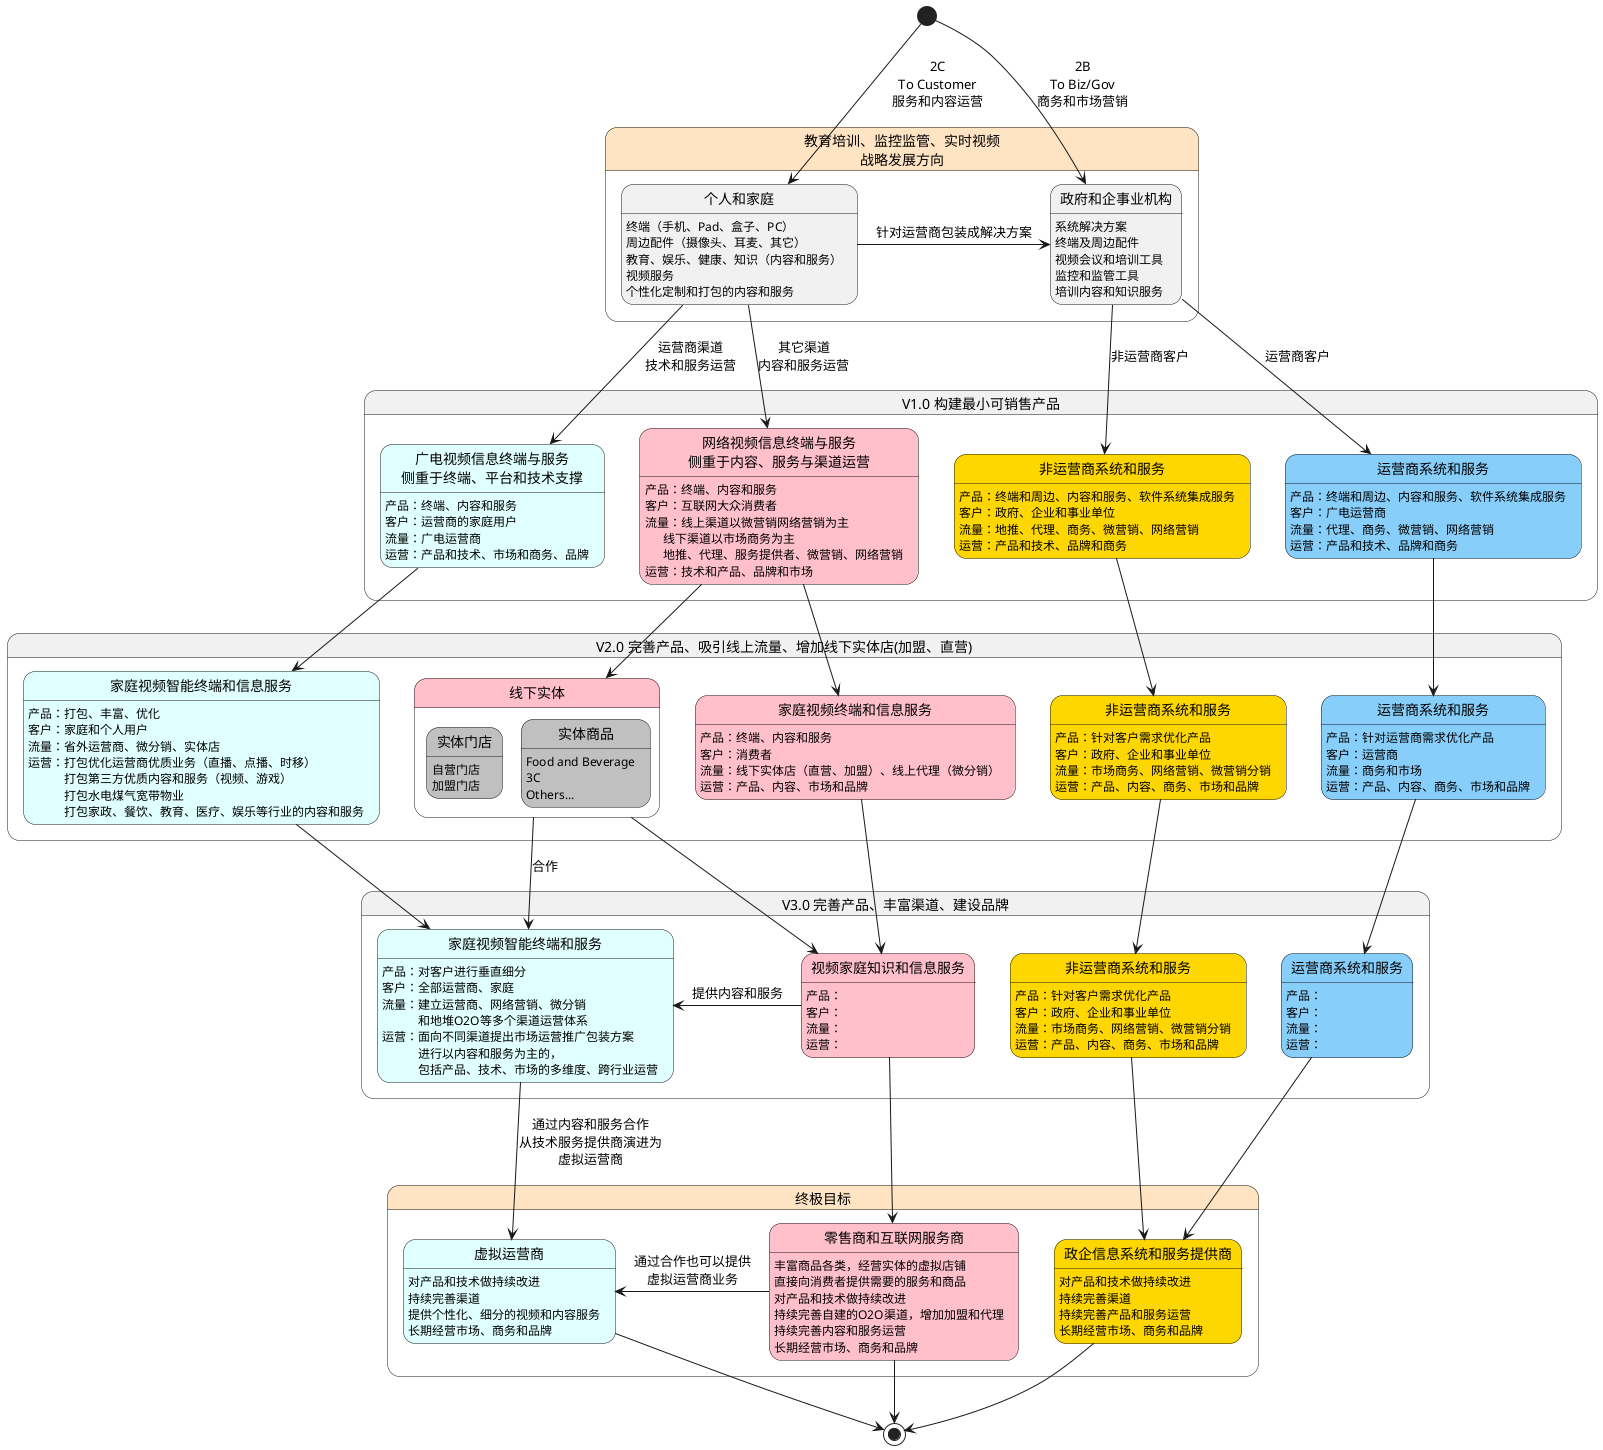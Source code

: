 
@startuml

!define color1 #DeepSkyBlue
!define color2 #LightCyan
!define color3 #LightSkyBlue
!define color4 #Pink

state "教育培训、监控监管、实时视频\n战略发展方向" as DIRECT #Bisque{
  state "个人和家庭" as 2C
    2C: 终端（手机、Pad、盒子、PC）
    2C: 周边配件（摄像头、耳麦、其它）
    2C: 教育、娱乐、健康、知识（内容和服务）
    2C: 视频服务
    2C: 个性化定制和打包的内容和服务

  state "政府和企事业机构" as 2B
    2B: 系统解决方案
    2B: 终端及周边配件
    2B: 视频会议和培训工具
    2B: 监控和监管工具
    2B: 培训内容和知识服务

  2C -> 2B : 针对运营商包装成解决方案
}

[*] --> 2C : 2C\nTo Customer\n服务和内容运营
[*] --> 2B : 2B\nTo Biz/Gov\n商务和市场营销


state "V1.0 构建最小可销售产品" as V1{

  state "广电视频信息终端与服务\n侧重于终端、平台和技术支撑" as Carrier2C_V1 color2
    Carrier2C_V1: 产品：终端、内容和服务
    Carrier2C_V1: 客户：运营商的家庭用户
    Carrier2C_V1: 流量：广电运营商
    Carrier2C_V1: 运营：产品和技术、市场和商务、品牌

  state "网络视频信息终端与服务\n侧重于内容、服务与渠道运营" as Self2C_V1 color4
    Self2C_V1: 产品：终端、内容和服务
    Self2C_V1: 客户：互联网大众消费者
    Self2C_V1: 流量：线上渠道以微营销网络营销为主\n      线下渠道以市场商务为主\n      地推、代理、服务提供者、微营销、网络营销
    Self2C_V1: 运营：技术和产品、品牌和市场

  state "非运营商系统和服务" as 2B_V1 #Gold
    2B_V1: 产品：终端和周边、内容和服务、软件系统集成服务
    2B_V1: 客户：政府、企业和事业单位
    2B_V1: 流量：地推、代理、商务、微营销、网络营销
    2B_V1: 运营：产品和技术、品牌和商务

  state "运营商系统和服务" as 2Carrier_V1 color3
    2Carrier_V1: 产品：终端和周边、内容和服务、软件系统集成服务
    2Carrier_V1: 客户：广电运营商
    2Carrier_V1: 流量：代理、商务、微营销、网络营销
    2Carrier_V1: 运营：产品和技术、品牌和商务
}

2C --> Carrier2C_V1 : 运营商渠道\n技术和服务运营
2C --> Self2C_V1 : 其它渠道\n内容和服务运营
2B --> 2B_V1 : 非运营商客户
2B --> 2Carrier_V1 : 运营商客户


state "V2.0 完善产品、吸引线上流量、增加线下实体店(加盟、直营)" as V2{

  state "家庭视频智能终端和信息服务" as Carrier2C_V2 color2
    Carrier2C_V2: 产品：打包、丰富、优化
    Carrier2C_V2: 客户：家庭和个人用户
    Carrier2C_V2: 流量：省外运营商、微分销、实体店
    Carrier2C_V2: 运营：打包优化运营商优质业务（直播、点播、时移）\n　　　打包第三方优质内容和服务（视频、游戏）\n　　　打包水电煤气宽带物业\n　　　打包家政、餐饮、教育、医疗、娱乐等行业的内容和服务

  state "家庭视频终端和信息服务" as Self2C_V2 color4
    Self2C_V2: 产品：终端、内容和服务
    Self2C_V2: 客户：消费者
    Self2C_V2: 流量：线下实体店（直营、加盟）、线上代理（微分销）
    Self2C_V2: 运营：产品、内容、市场和品牌

  state "线下实体" as OFFLINE color4{
    state "实体门店" as STORE #Silver
      STORE: 自营门店
      STORE: 加盟门店

    state "实体商品" as COMMODITY #Silver
      COMMODITY: Food and Beverage
      COMMODITY: 3C
      COMMODITY: Others...
  }

  state "非运营商系统和服务" as 2B_V2 #Gold
    2B_V2: 产品：针对客户需求优化产品
    2B_V2: 客户：政府、企业和事业单位
    2B_V2: 流量：市场商务、网络营销、微营销分销
    2B_V2: 运营：产品、内容、商务、市场和品牌


  state "运营商系统和服务" as 2Carrier_V2 color3
    2Carrier_V2: 产品：针对运营商需求优化产品
    2Carrier_V2: 客户：运营商
    2Carrier_V2: 流量：商务和市场
    2Carrier_V2: 运营：产品、内容、商务、市场和品牌
}

Carrier2C_V1 --> Carrier2C_V2
Self2C_V1 --> Self2C_V2
Self2C_V1 --> OFFLINE

2Carrier_V1 --> 2Carrier_V2
2B_V1 --> 2B_V2


state "V3.0 完善产品、丰富渠道、建设品牌" as V3{
  
  state "家庭视频智能终端和服务" as Carrier2C_V3 color2
    Carrier2C_V3: 产品：对客户进行垂直细分
    Carrier2C_V3: 客户：全部运营商、家庭
    Carrier2C_V3: 流量：建立运营商、网络营销、微分销\n　　　和地堆O2O等多个渠道运营体系
    Carrier2C_V3: 运营：面向不同渠道提出市场运营推广包装方案\n　　　进行以内容和服务为主的，\n　　　包括产品、技术、市场的多维度、跨行业运营

  state "视频家庭知识和信息服务" as Self2C_V3 color4
    Self2C_V3: 产品：
    Self2C_V3: 客户：
    Self2C_V3: 流量：
    Self2C_V3: 运营：

  state "非运营商系统和服务" as 2B_V3 #Gold
    2B_V3: 产品：针对客户需求优化产品
    2B_V3: 客户：政府、企业和事业单位
    2B_V3: 流量：市场商务、网络营销、微营销分销
    2B_V3: 运营：产品、内容、商务、市场和品牌

  state "运营商系统和服务" as 2Carrier_V3 color3
    2Carrier_V3: 产品：
    2Carrier_V3: 客户：
    2Carrier_V3: 流量：
    2Carrier_V3: 运营：

  Self2C_V3 -> Carrier2C_V3: 提供内容和服务
}

Carrier2C_V2 --> Carrier2C_V3
Self2C_V2 --> Self2C_V3
OFFLINE --> Self2C_V3
OFFLINE --> Carrier2C_V3: 合作

2Carrier_V2 --> 2Carrier_V3
2B_V2 --> 2B_V3


state "终极目标" as TARGET  #Bisque {
  state "虚拟运营商" as TARGET_VirtualCarrier color2
    TARGET_VirtualCarrier: 对产品和技术做持续改进
    TARGET_VirtualCarrier: 持续完善渠道
    TARGET_VirtualCarrier: 提供个性化、细分的视频和内容服务
    TARGET_VirtualCarrier: 长期经营市场、商务和品牌
    
  state "零售商和互联网服务商" as TARGET_2C color4
    TARGET_2C: 丰富商品各类，经营实体的虚拟店铺
    TARGET_2C: 直接向消费者提供需要的服务和商品
    TARGET_2C: 对产品和技术做持续改进
    TARGET_2C: 持续完善自建的O2O渠道，增加加盟和代理
    TARGET_2C: 持续完善内容和服务运营
    TARGET_2C: 长期经营市场、商务和品牌

  state "政企信息系统和服务提供商" as TARGET_2B #Gold
    TARGET_2B: 对产品和技术做持续改进
    TARGET_2B: 持续完善渠道
    TARGET_2B: 持续完善产品和服务运营
    TARGET_2B: 长期经营市场、商务和品牌

  TARGET_2C -> TARGET_VirtualCarrier: 通过合作也可以提供\n虚拟运营商业务
}

Carrier2C_V3 --> TARGET_VirtualCarrier : 通过内容和服务合作\n从技术服务提供商演进为\n虚拟运营商
Self2C_V3 --> TARGET_2C

2B_V3 --> TARGET_2B
2Carrier_V3 --> TARGET_2B

TARGET_VirtualCarrier --> [*]
TARGET_2C --> [*]
TARGET_2B --> [*]

@enduml